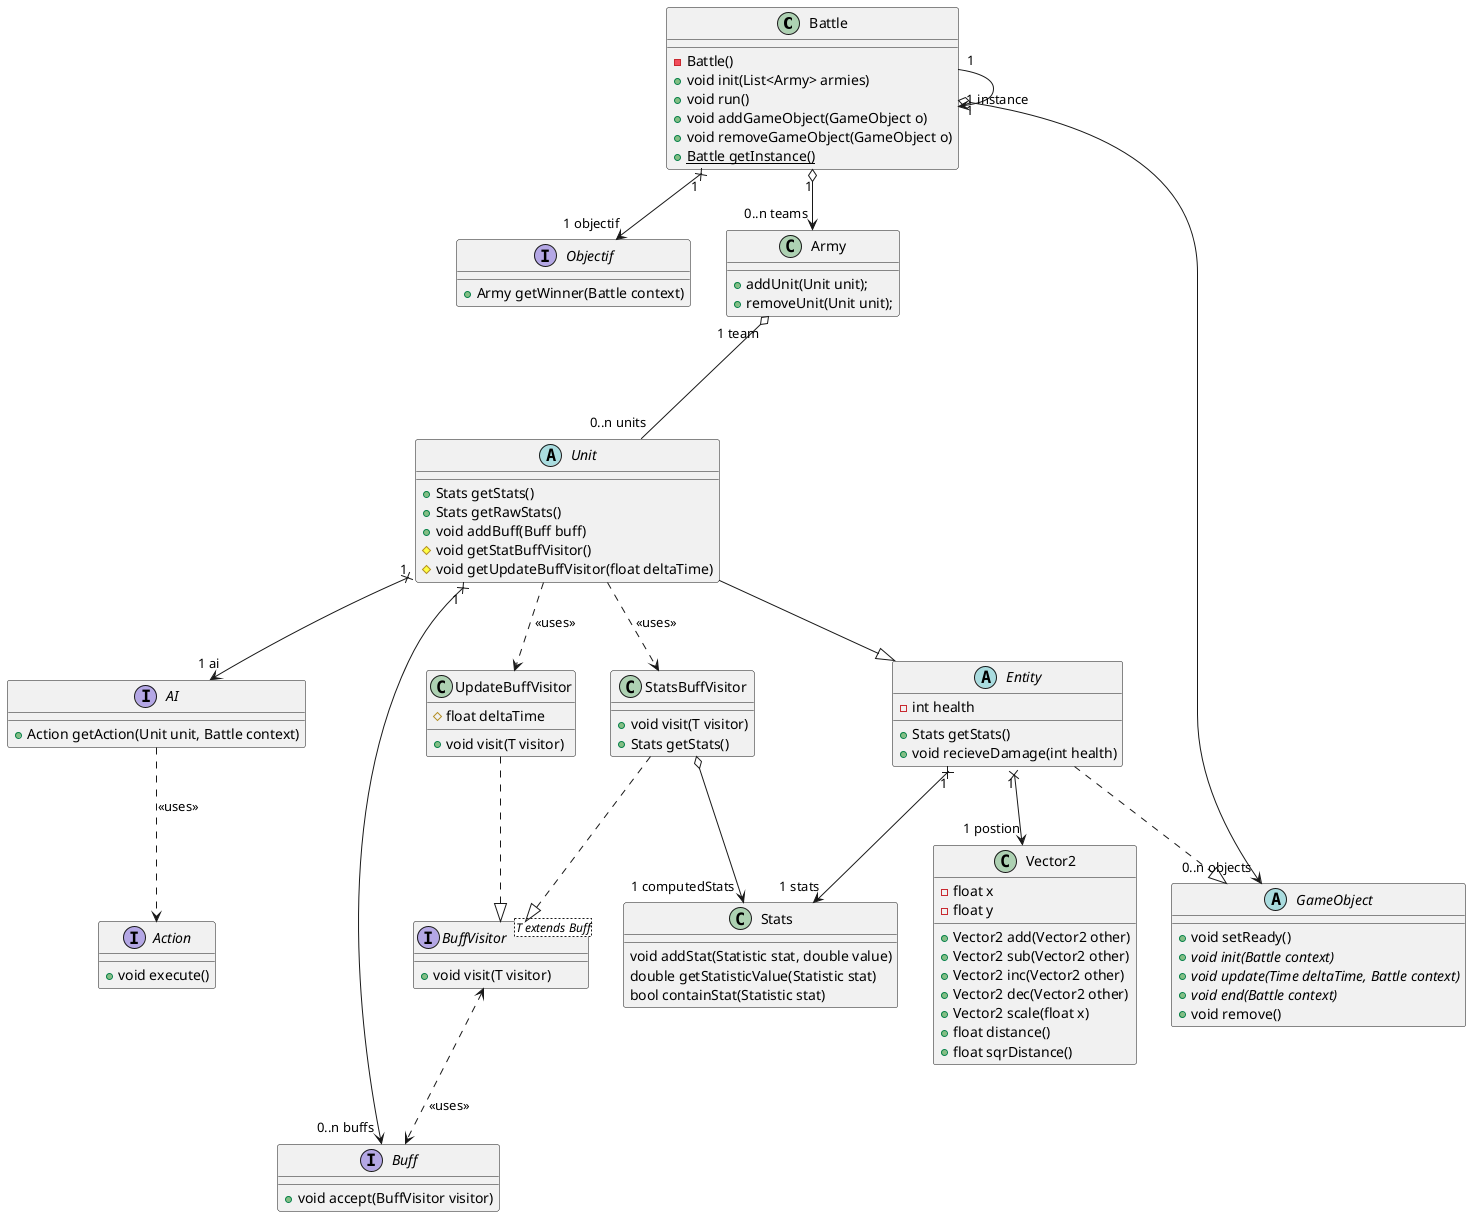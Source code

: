@startuml

class Battle {
    - Battle()
    + void init(List<Army> armies)
    + void run()
    + void addGameObject(GameObject o)
    + void removeGameObject(GameObject o)
    + {static} Battle getInstance()
}

interface Objectif{
    + Army getWinner(Battle context)
}

class Army {
    + addUnit(Unit unit);
    + removeUnit(Unit unit);
}

abstract class GameObject{
    + void setReady()
    + {abstract}void init(Battle context)
    + {abstract}void update(Time deltaTime, Battle context)
    + {abstract}void end(Battle context)
    + void remove()
}

abstract class Entity{
    - int health
    + Stats getStats()
    + void recieveDamage(int health)
}

abstract class Unit {
    + Stats getStats()
    + Stats getRawStats()
    + void addBuff(Buff buff)
    # void getStatBuffVisitor()
    # void getUpdateBuffVisitor(float deltaTime)
}

class Stats {
    void addStat(Statistic stat, double value)
    double getStatisticValue(Statistic stat)
    bool containStat(Statistic stat)
}

interface AI {
    + Action getAction(Unit unit, Battle context)
}

class Vector2{
    - float x
    - float y
    + Vector2 add(Vector2 other)
    + Vector2 sub(Vector2 other)
    + Vector2 inc(Vector2 other)
    + Vector2 dec(Vector2 other)
    + Vector2 scale(float x)
    + float distance()
    + float sqrDistance()
}

interface Action{
    + void execute()
}

interface Buff{
    + void accept(BuffVisitor visitor)
}

interface BuffVisitor<T extends Buff>{
    + void visit(T visitor)
}

class UpdateBuffVisitor{
    # float deltaTime
    + void visit(T visitor)
}

class StatsBuffVisitor{
    + void visit(T visitor)
    + Stats getStats()
}

Battle "1" o--> "0..n teams" Army
Battle "1" o--> "0..n objects" GameObject
Battle "1" x--> "1 objectif" Objectif
Unit "1" x--> "1 ai" AI
Unit "1" x--> "0..n buffs" Buff
Entity "1" x--> "1 postion" Vector2
Entity "1" x--> "1 stats" Stats
Battle "1" --> "1 instance "Battle


Army "1 team" o--- "0..n units" Unit

AI ..> Action : "<<uses>>"
Unit ..> UpdateBuffVisitor : "<<uses>>"
Unit ..> StatsBuffVisitor : "<<uses>>"
BuffVisitor <..> Buff : "<<uses>>"
StatsBuffVisitor o--> "1 computedStats" Stats

Entity ..|> GameObject
StatsBuffVisitor ..|> BuffVisitor
UpdateBuffVisitor ..|> BuffVisitor
Unit --|> Entity


@enduml